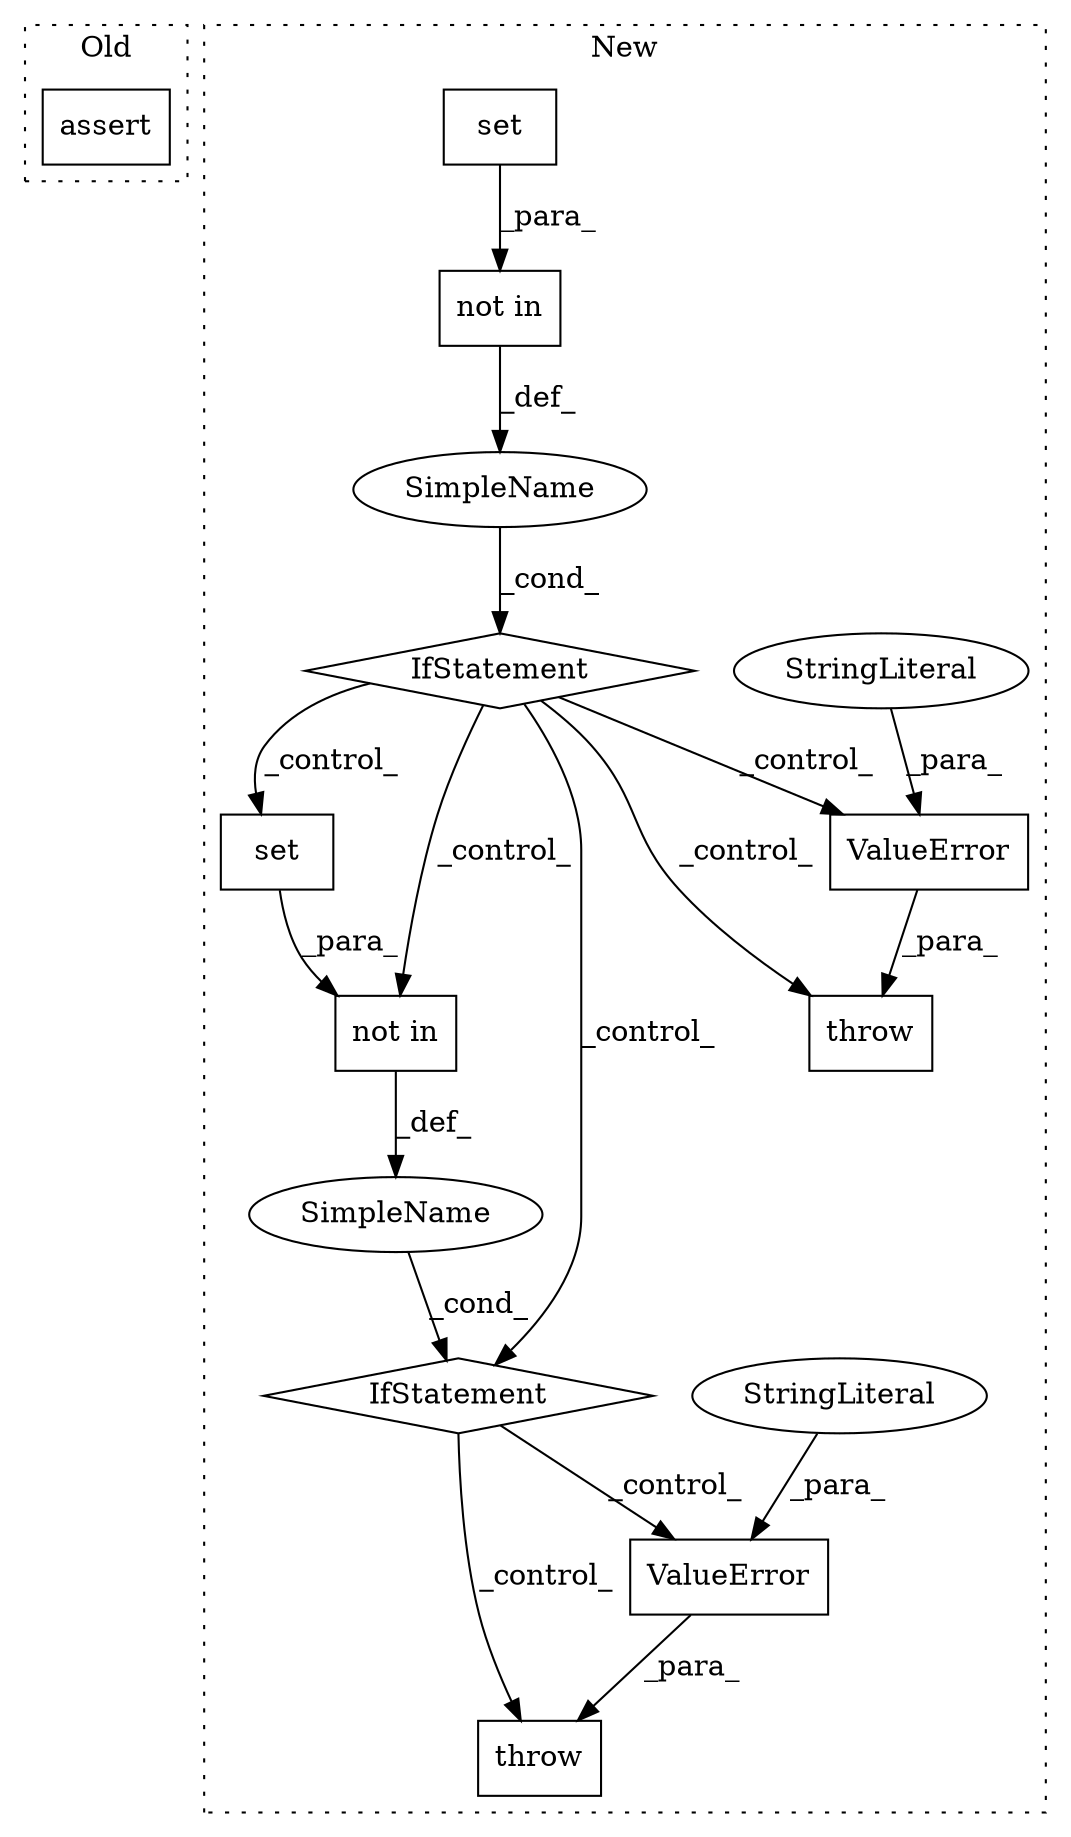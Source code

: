 digraph G {
subgraph cluster0 {
1 [label="assert" a="6" s="18988" l="7" shape="box"];
label = "Old";
style="dotted";
}
subgraph cluster1 {
2 [label="set" a="32" s="18847,18860" l="4,1" shape="box"];
3 [label="not in" a="108" s="18827" l="34" shape="box"];
4 [label="IfStatement" a="25" s="18819,18861" l="8,2" shape="diamond"];
5 [label="SimpleName" a="42" s="" l="" shape="ellipse"];
6 [label="throw" a="53" s="18871" l="6" shape="box"];
7 [label="ValueError" a="32" s="18877,18923" l="11,1" shape="box"];
8 [label="StringLiteral" a="45" s="18888" l="35" shape="ellipse"];
9 [label="IfStatement" a="25" s="18579,18625" l="8,2" shape="diamond"];
10 [label="throw" a="53" s="18635" l="6" shape="box"];
11 [label="SimpleName" a="42" s="" l="" shape="ellipse"];
12 [label="ValueError" a="32" s="18641,18691" l="11,1" shape="box"];
13 [label="StringLiteral" a="45" s="18652" l="39" shape="ellipse"];
14 [label="set" a="32" s="18606,18624" l="4,1" shape="box"];
15 [label="not in" a="108" s="18587" l="38" shape="box"];
label = "New";
style="dotted";
}
2 -> 3 [label="_para_"];
3 -> 5 [label="_def_"];
4 -> 6 [label="_control_"];
4 -> 7 [label="_control_"];
5 -> 4 [label="_cond_"];
7 -> 6 [label="_para_"];
8 -> 7 [label="_para_"];
9 -> 2 [label="_control_"];
9 -> 4 [label="_control_"];
9 -> 10 [label="_control_"];
9 -> 3 [label="_control_"];
9 -> 12 [label="_control_"];
11 -> 9 [label="_cond_"];
12 -> 10 [label="_para_"];
13 -> 12 [label="_para_"];
14 -> 15 [label="_para_"];
15 -> 11 [label="_def_"];
}